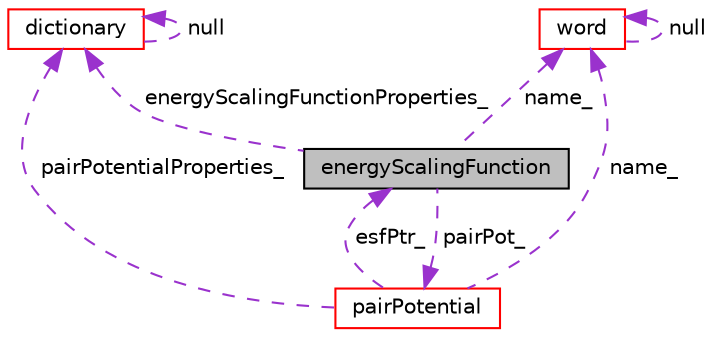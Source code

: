 digraph "energyScalingFunction"
{
  bgcolor="transparent";
  edge [fontname="Helvetica",fontsize="10",labelfontname="Helvetica",labelfontsize="10"];
  node [fontname="Helvetica",fontsize="10",shape=record];
  Node1 [label="energyScalingFunction",height=0.2,width=0.4,color="black", fillcolor="grey75", style="filled", fontcolor="black"];
  Node2 -> Node1 [dir="back",color="darkorchid3",fontsize="10",style="dashed",label=" pairPot_" ,fontname="Helvetica"];
  Node2 [label="pairPotential",height=0.2,width=0.4,color="red",URL="$a01771.html"];
  Node3 -> Node2 [dir="back",color="darkorchid3",fontsize="10",style="dashed",label=" pairPotentialProperties_" ,fontname="Helvetica"];
  Node3 [label="dictionary",height=0.2,width=0.4,color="red",URL="$a00524.html",tooltip="A list of keyword definitions, which are a keyword followed by any number of values (e..."];
  Node3 -> Node3 [dir="back",color="darkorchid3",fontsize="10",style="dashed",label=" null" ,fontname="Helvetica"];
  Node1 -> Node2 [dir="back",color="darkorchid3",fontsize="10",style="dashed",label=" esfPtr_" ,fontname="Helvetica"];
  Node4 -> Node2 [dir="back",color="darkorchid3",fontsize="10",style="dashed",label=" name_" ,fontname="Helvetica"];
  Node4 [label="word",height=0.2,width=0.4,color="red",URL="$a02887.html",tooltip="A class for handling words, derived from string. "];
  Node4 -> Node4 [dir="back",color="darkorchid3",fontsize="10",style="dashed",label=" null" ,fontname="Helvetica"];
  Node3 -> Node1 [dir="back",color="darkorchid3",fontsize="10",style="dashed",label=" energyScalingFunctionProperties_" ,fontname="Helvetica"];
  Node4 -> Node1 [dir="back",color="darkorchid3",fontsize="10",style="dashed",label=" name_" ,fontname="Helvetica"];
}
